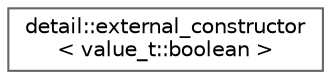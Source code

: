 digraph "Graphical Class Hierarchy"
{
 // LATEX_PDF_SIZE
  bgcolor="transparent";
  edge [fontname=Helvetica,fontsize=10,labelfontname=Helvetica,labelfontsize=10];
  node [fontname=Helvetica,fontsize=10,shape=box,height=0.2,width=0.4];
  rankdir="LR";
  Node0 [id="Node000000",label="detail::external_constructor\l\< value_t::boolean \>",height=0.2,width=0.4,color="grey40", fillcolor="white", style="filled",URL="$structdetail_1_1external__constructor_3_01value__t_1_1boolean_01_4.html",tooltip=" "];
}

